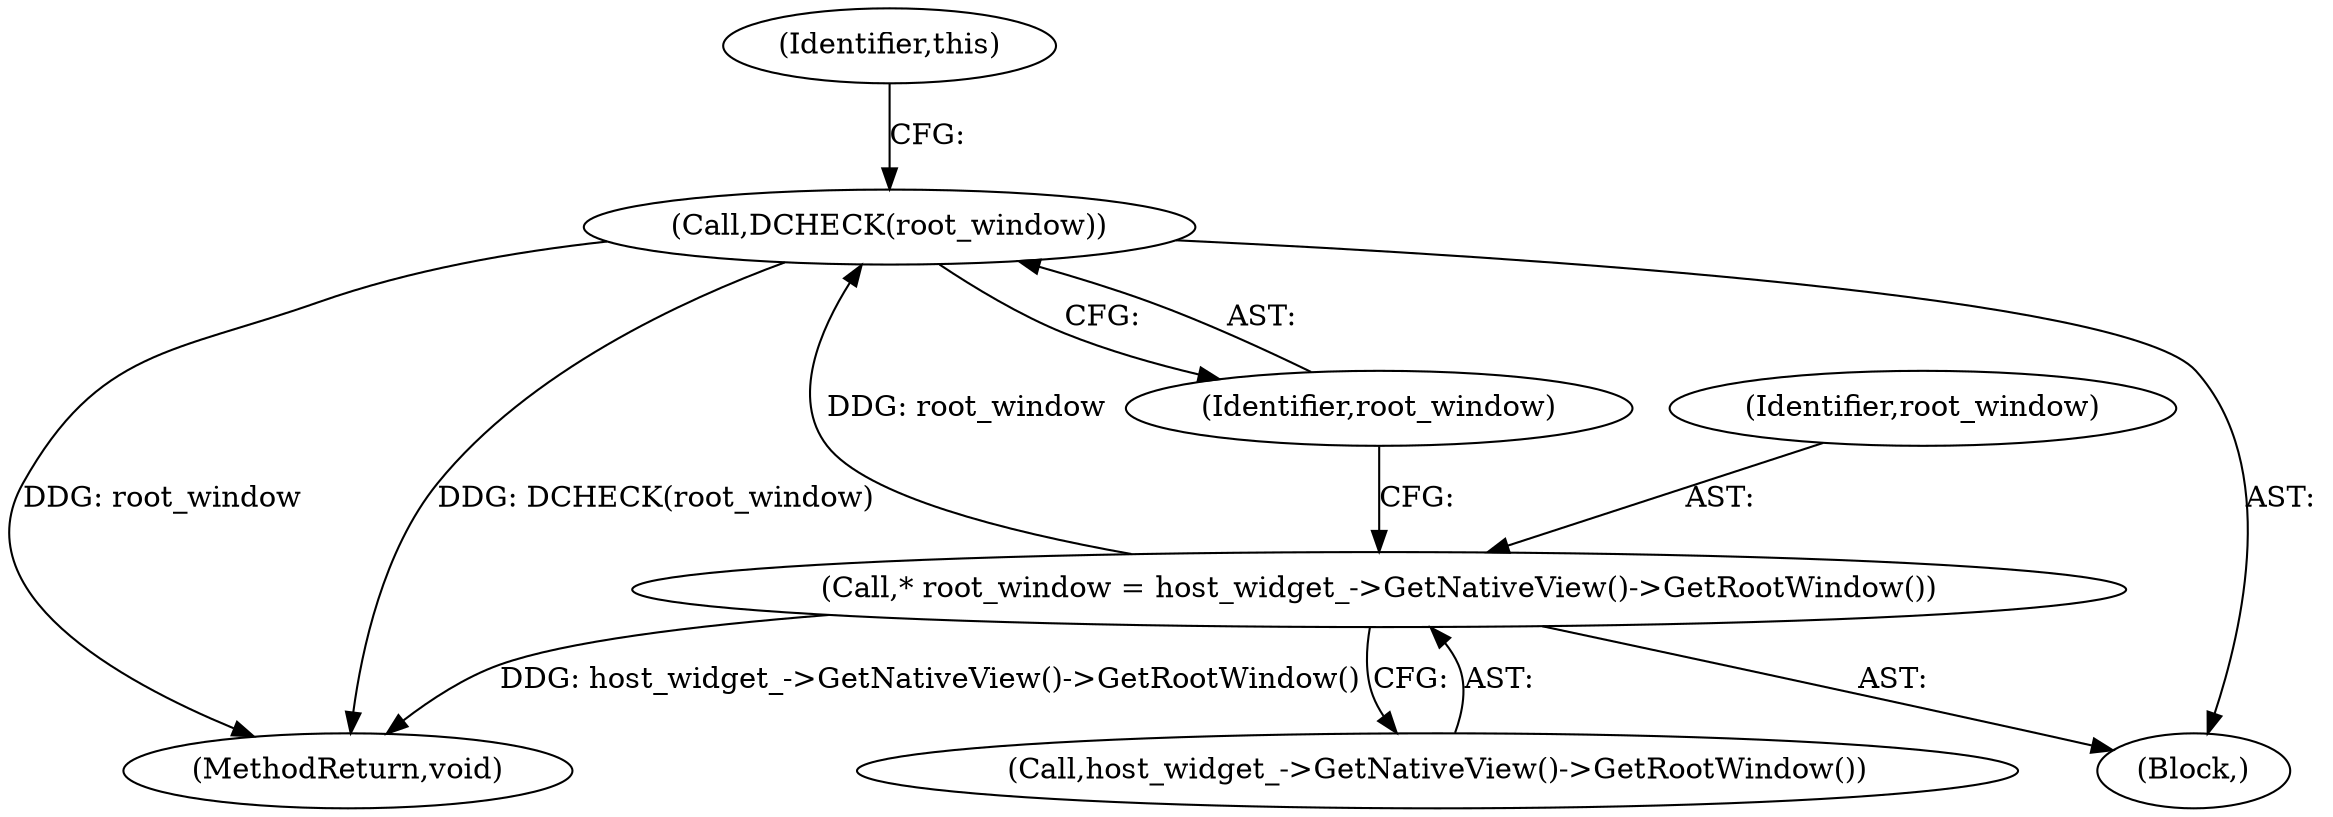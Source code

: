 digraph "0_Chrome_62b8b6e168a12263aab6b88dbef0b900cc37309f_13@pointer" {
"1000110" [label="(Call,DCHECK(root_window))"];
"1000107" [label="(Call,* root_window = host_widget_->GetNativeView()->GetRootWindow())"];
"1000114" [label="(MethodReturn,void)"];
"1000109" [label="(Call,host_widget_->GetNativeView()->GetRootWindow())"];
"1000101" [label="(Block,)"];
"1000107" [label="(Call,* root_window = host_widget_->GetNativeView()->GetRootWindow())"];
"1000113" [label="(Identifier,this)"];
"1000111" [label="(Identifier,root_window)"];
"1000110" [label="(Call,DCHECK(root_window))"];
"1000108" [label="(Identifier,root_window)"];
"1000110" -> "1000101"  [label="AST: "];
"1000110" -> "1000111"  [label="CFG: "];
"1000111" -> "1000110"  [label="AST: "];
"1000113" -> "1000110"  [label="CFG: "];
"1000110" -> "1000114"  [label="DDG: root_window"];
"1000110" -> "1000114"  [label="DDG: DCHECK(root_window)"];
"1000107" -> "1000110"  [label="DDG: root_window"];
"1000107" -> "1000101"  [label="AST: "];
"1000107" -> "1000109"  [label="CFG: "];
"1000108" -> "1000107"  [label="AST: "];
"1000109" -> "1000107"  [label="AST: "];
"1000111" -> "1000107"  [label="CFG: "];
"1000107" -> "1000114"  [label="DDG: host_widget_->GetNativeView()->GetRootWindow()"];
}
